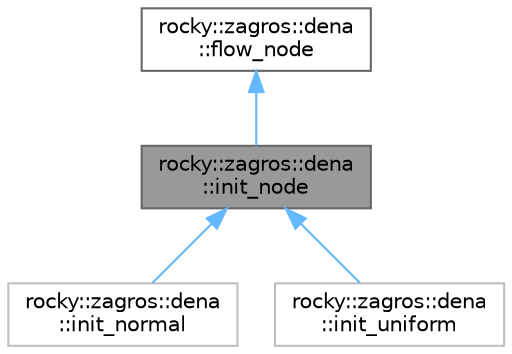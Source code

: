 digraph "rocky::zagros::dena::init_node"
{
 // LATEX_PDF_SIZE
  bgcolor="transparent";
  edge [fontname=Helvetica,fontsize=10,labelfontname=Helvetica,labelfontsize=10];
  node [fontname=Helvetica,fontsize=10,shape=box,height=0.2,width=0.4];
  Node1 [label="rocky::zagros::dena\l::init_node",height=0.2,width=0.4,color="gray40", fillcolor="grey60", style="filled", fontcolor="black",tooltip=" "];
  Node2 -> Node1 [dir="back",color="steelblue1",style="solid"];
  Node2 [label="rocky::zagros::dena\l::flow_node",height=0.2,width=0.4,color="gray40", fillcolor="white", style="filled",URL="$structrocky_1_1zagros_1_1dena_1_1flow__node.html",tooltip="abstract flow node"];
  Node1 -> Node3 [dir="back",color="steelblue1",style="solid"];
  Node3 [label="rocky::zagros::dena\l::init_normal",height=0.2,width=0.4,color="grey75", fillcolor="white", style="filled",URL="$structrocky_1_1zagros_1_1dena_1_1init__normal.html",tooltip=" "];
  Node1 -> Node4 [dir="back",color="steelblue1",style="solid"];
  Node4 [label="rocky::zagros::dena\l::init_uniform",height=0.2,width=0.4,color="grey75", fillcolor="white", style="filled",URL="$structrocky_1_1zagros_1_1dena_1_1init__uniform.html",tooltip=" "];
}
